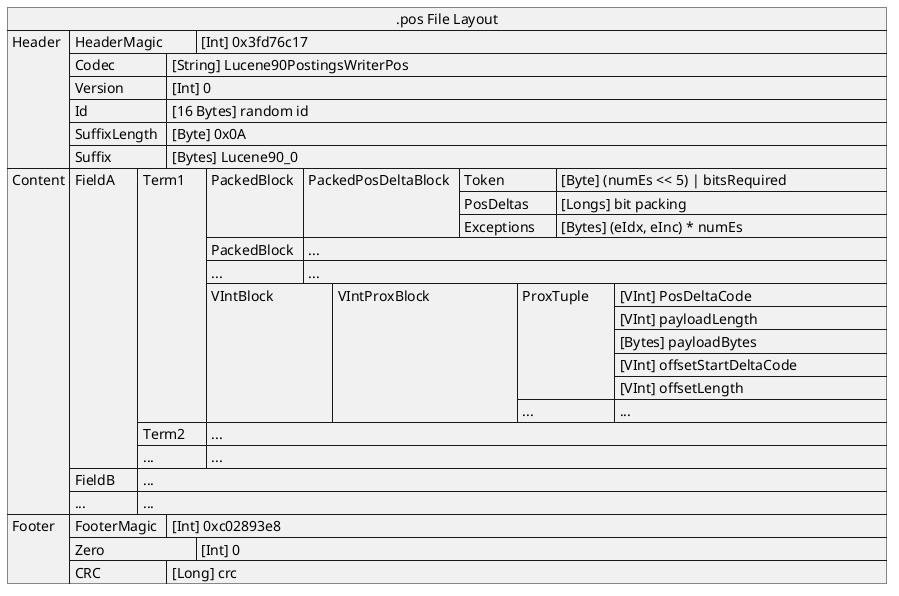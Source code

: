 1. .pos文件
    pos文件主要保存term的position信息，对于不满128的payload，offset信息，也保存在pos文件中。

@startuml
json ".pos File Layout" as J {
   "Header":[
      {"HeaderMagic\t": "[Int] 0x3fd76c17"},
      {"Codec\t\t": "[String] Lucene90PostingsWriterPos"},
      {"Version\t\t": "[Int] 0"},
      {"Id\t\t\t": "[16 Bytes] random id"},
      {"SuffixLength\t": "[Byte] 0x0A"},
      {"Suffix\t\t": "[Bytes] Lucene90_0"}
   ],
   "Content":[
    {"FieldA\t": [
      {"Term1\t": [
         {"PackedBlock\t":[
            {"PackedPosDeltaBlock\t":[
               {"Token\t\t": "[Byte] (numEs << 5) | bitsRequired\t"},
               {"PosDeltas\t": "[Longs] bit packing"},
               {"Exceptions\t": "[Bytes] (eIdx, eInc) * numEs"}
            ]}
         ]},
         {"PackedBlock\t":["..."]},
         {"...\t\t\t":["..."]},
         {"VIntBlock\t\t":[
            {"VIntProxBlock\t\t\t": [
               {"ProxTuple\t":[
                  "[VInt] PosDeltaCode",
                  "[VInt] payloadLength",
                  "[Bytes] payloadBytes",
                  "[VInt] offsetStartDeltaCode\t\t\t",
                  "[VInt] offsetLength"
               ]},
               {"...\t\t\t":["..."]}
            ]}
         ]}
      ]},
      {"Term2\t": ["..."]},
      {"...\t\t": ["..."]}
    ]},
    {"FieldB\t":["..."]},
    {"...\t\t":["..."]}
   ],
   "Footer":[
      {"FooterMagic\t": "[Int] 0xc02893e8"},
      {"Zero\t\t\t": "[Int] 0"},
      {"CRC\t\t\t": "[Long] crc"}
   ]
}
@enduml
